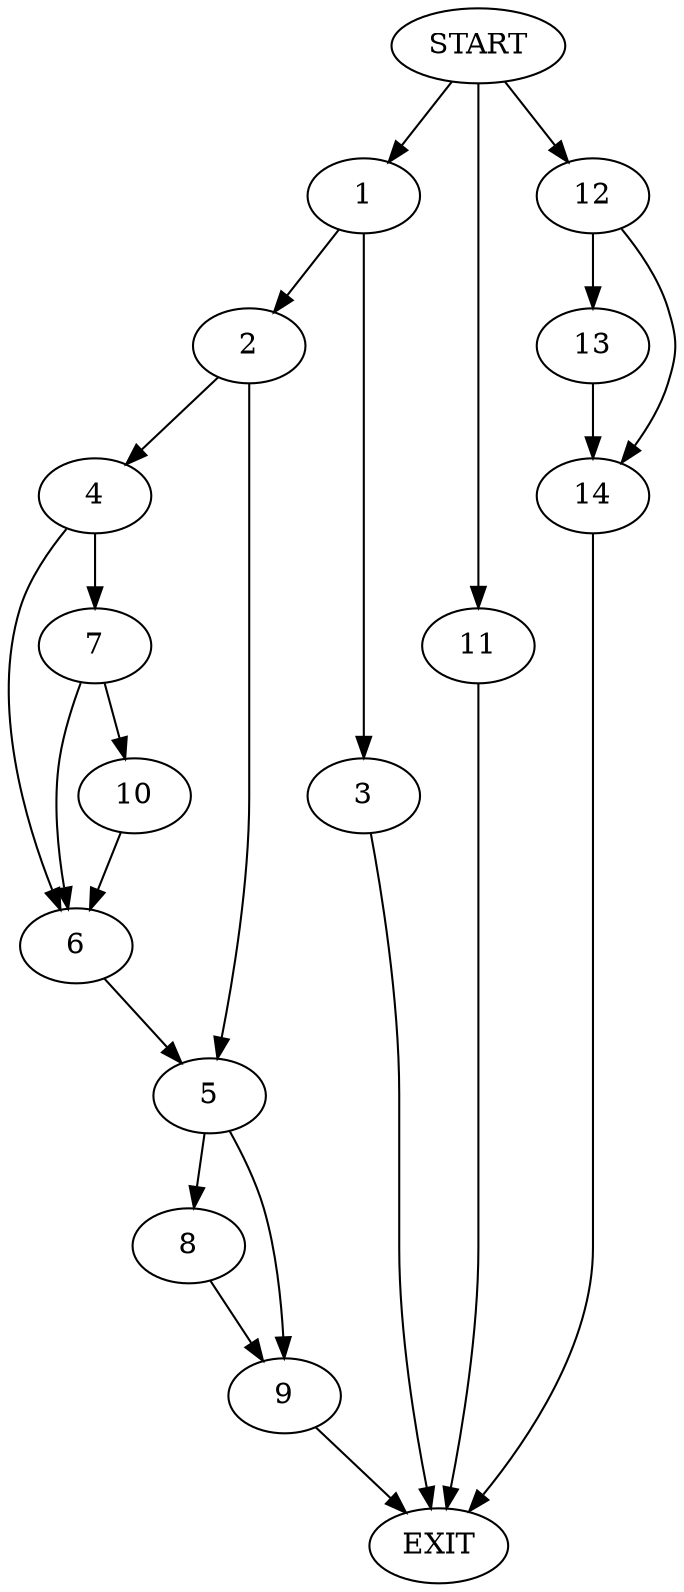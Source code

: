 digraph {
0 [label="START"]
15 [label="EXIT"]
0 -> 1
1 -> 2
1 -> 3
3 -> 15
2 -> 4
2 -> 5
4 -> 6
4 -> 7
5 -> 8
5 -> 9
7 -> 6
7 -> 10
6 -> 5
10 -> 6
9 -> 15
8 -> 9
0 -> 11
11 -> 15
0 -> 12
12 -> 13
12 -> 14
13 -> 14
14 -> 15
}
